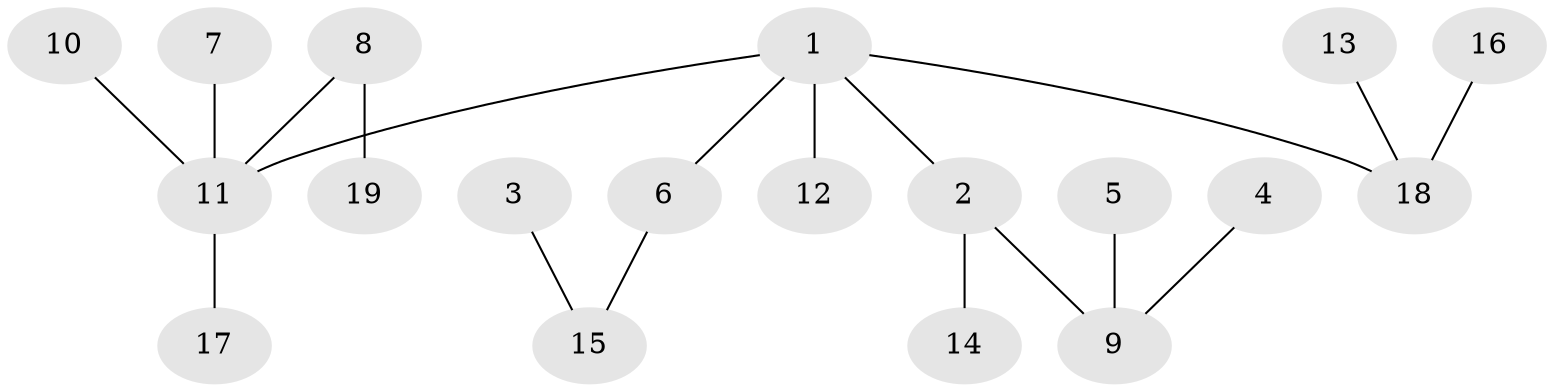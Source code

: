 // original degree distribution, {3: 0.07936507936507936, 8: 0.015873015873015872, 5: 0.06349206349206349, 2: 0.2698412698412698, 6: 0.015873015873015872, 4: 0.031746031746031744, 1: 0.5238095238095238}
// Generated by graph-tools (version 1.1) at 2025/37/03/04/25 23:37:28]
// undirected, 19 vertices, 18 edges
graph export_dot {
  node [color=gray90,style=filled];
  1;
  2;
  3;
  4;
  5;
  6;
  7;
  8;
  9;
  10;
  11;
  12;
  13;
  14;
  15;
  16;
  17;
  18;
  19;
  1 -- 2 [weight=1.0];
  1 -- 6 [weight=1.0];
  1 -- 11 [weight=1.0];
  1 -- 12 [weight=1.0];
  1 -- 18 [weight=1.0];
  2 -- 9 [weight=1.0];
  2 -- 14 [weight=1.0];
  3 -- 15 [weight=1.0];
  4 -- 9 [weight=1.0];
  5 -- 9 [weight=1.0];
  6 -- 15 [weight=1.0];
  7 -- 11 [weight=1.0];
  8 -- 11 [weight=1.0];
  8 -- 19 [weight=1.0];
  10 -- 11 [weight=1.0];
  11 -- 17 [weight=1.0];
  13 -- 18 [weight=1.0];
  16 -- 18 [weight=1.0];
}
